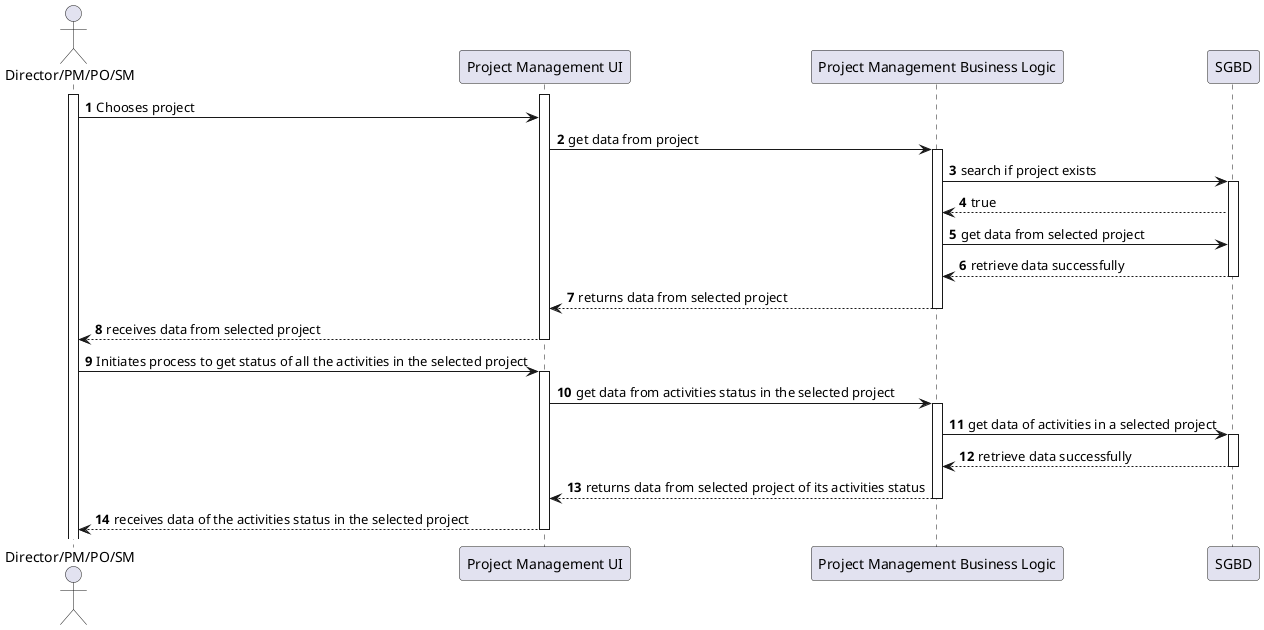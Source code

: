 @startuml
autonumber
actor "Director/PM/PO/SM" as actor
activate actor
participant "Project Management UI" as UI
activate UI
actor-> UI : Chooses project
participant "Project Management Business Logic" as BL
UI -> BL : get data from project
activate BL
participant "SGBD" as BD
BL -> BD : search if project exists
activate BD
BD --> BL : true
BL -> BD : get data from selected project
BD --> BL : retrieve data successfully
deactivate BD
BL --> UI : returns data from selected project
deactivate BL
UI --> actor : receives data from selected project
deactivate UI
actor -> UI : Initiates process to get status of all the activities in the selected project
activate UI
UI -> BL : get data from activities status in the selected project
activate BL
BL -> BD : get data of activities in a selected project
activate BD
BD --> BL : retrieve data successfully
deactivate BD
BL --> UI : returns data from selected project of its activities status
deactivate BL
UI --> actor : receives data of the activities status in the selected project
deactivate UI
@enduml